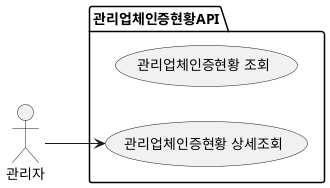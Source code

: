 @startuml Store Env Usecase

left to right direction

actor "관리자" as user

package 관리업체인증현황API{
  usecase "관리업체인증현황 조회" AS UC11
  usecase "관리업체인증현황 상세조회" AS UC12
}

' 사용자
user --> UC12


@enduml